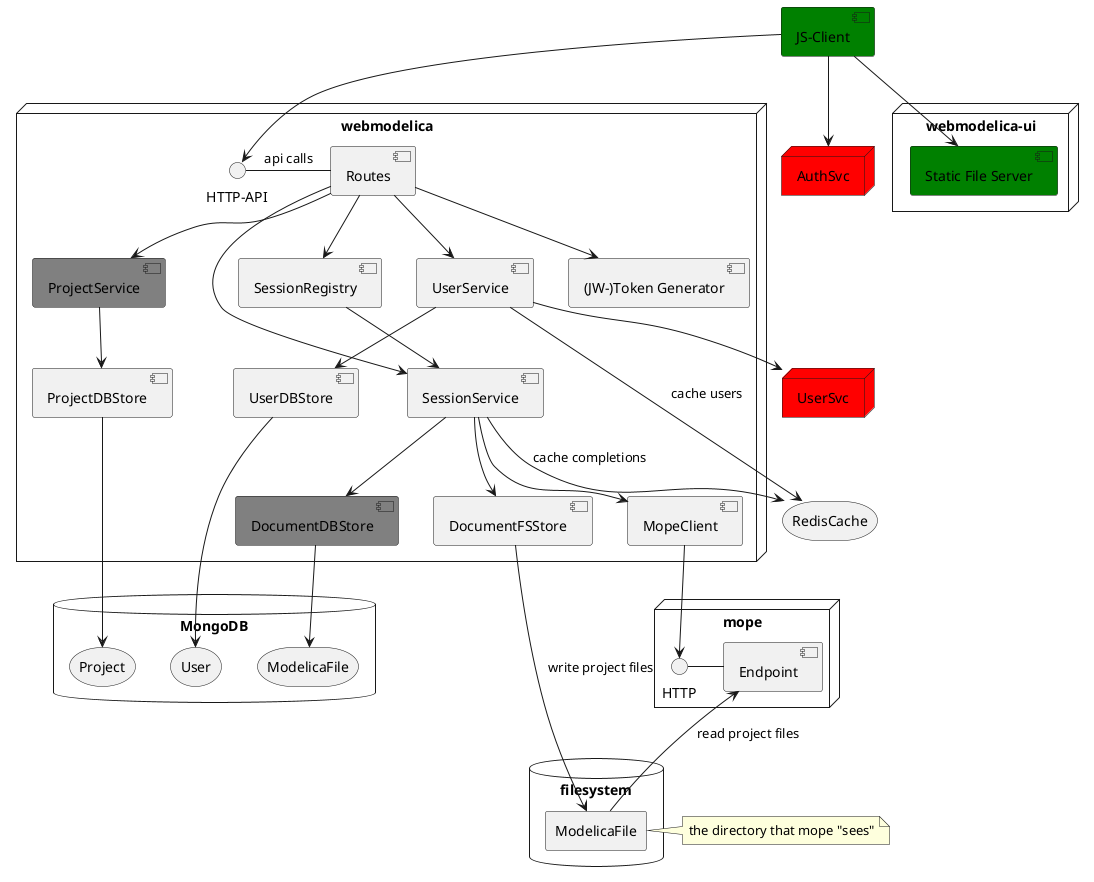 @startuml

[JS-Client] #Green

node UserSvc #red
node AuthSvc #red

node "webmodelica-ui" {
  [Static File Server] #Green
  [JS-Client] --> [Static File Server]
}

node "webmodelica" {
  () "HTTP-API" as wm_http
  [JS-Client] --> wm_http
  [JS-Client] --> AuthSvc
  [ProjectService] #Grey
  [UserService] --> UserSvc
  [DocumentDBStore] #Grey
  wm_http - [Routes] : "api calls"

  [Routes] --> [SessionService]
  [Routes] --> [SessionRegistry]
  [Routes] --> [ProjectService]
  [Routes] --> [UserService]
  [Routes] --> [(JW-)Token Generator]

  [ProjectService] --> [ProjectDBStore]
  [UserService] --> [UserDBStore]

  [SessionRegistry] --> [SessionService]

  [SessionService] --> [DocumentFSStore]
  [SessionService] --> [DocumentDBStore]
  [SessionService] --> [MopeClient]
}

node "mope" {
  () "HTTP" as mope_http
  [MopeClient] --> mope_http
  mope_http - [Endpoint]
}

storage RedisCache

database MongoDB {
  storage User
  storage Project
  storage ModelicaFile as doc_file
}

database "filesystem" {
  rectangle ModelicaFile as fs_file
}
note left of fs_file : the directory that mope "sees"

[ProjectDBStore] --> Project
[UserDBStore] --> User
[UserService] --> RedisCache : cache users
[SessionService] --> RedisCache : cache completions
[DocumentDBStore] --> doc_file
[DocumentFSStore] --> fs_file : write project files

[Endpoint] <-- fs_file : read project files
@enduml
